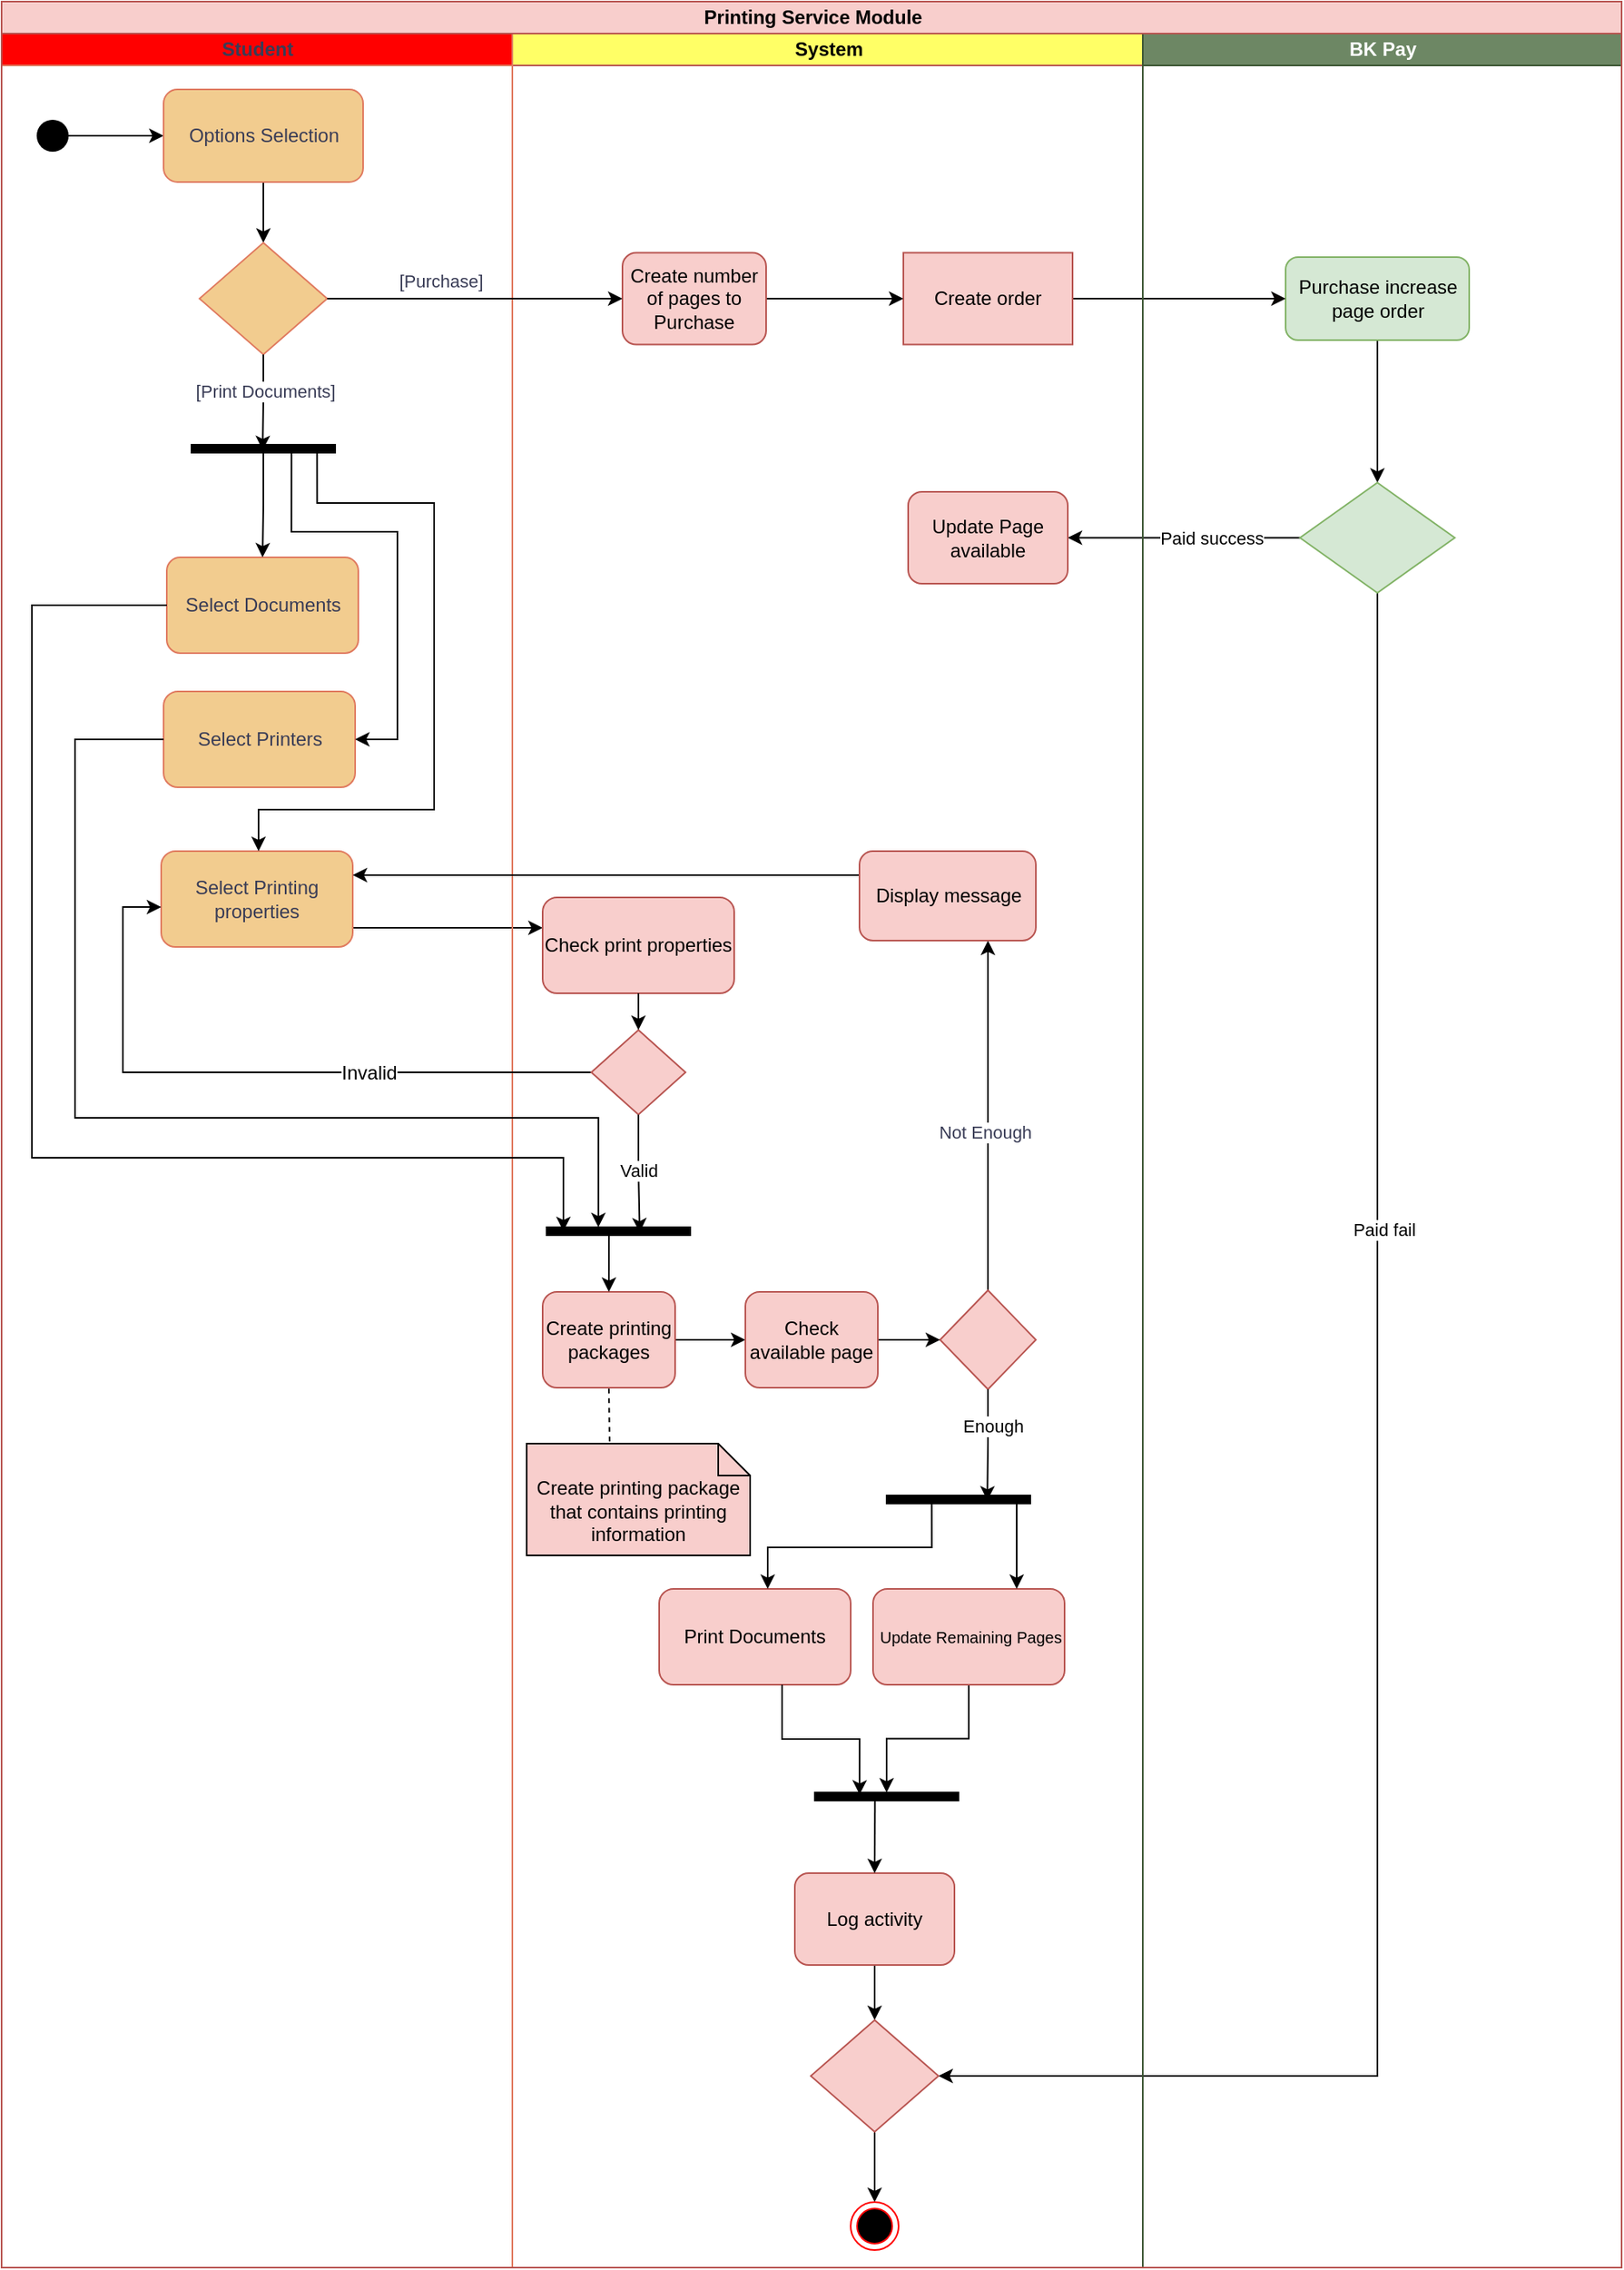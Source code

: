 <mxfile version="24.8.3">
  <diagram id="prtHgNgQTEPvFCAcTncT" name="Page-1">
    <mxGraphModel grid="0" page="1" gridSize="10" guides="1" tooltips="1" connect="1" arrows="1" fold="1" pageScale="1" pageWidth="1169" pageHeight="1654" math="0" shadow="0">
      <root>
        <mxCell id="0" />
        <mxCell id="1" parent="0" />
        <mxCell id="AN-kq-exyotqL5OQ-fnr-7" style="edgeStyle=orthogonalEdgeStyle;rounded=0;orthogonalLoop=1;jettySize=auto;html=1;entryX=0;entryY=0.5;entryDx=0;entryDy=0;" edge="1" parent="1" source="n9ktEe5yNUZy0bc-ptNR-20" target="n9ktEe5yNUZy0bc-ptNR-22">
          <mxGeometry relative="1" as="geometry" />
        </mxCell>
        <mxCell id="n9ktEe5yNUZy0bc-ptNR-20" value="" style="strokeWidth=2;html=1;shape=mxgraph.flowchart.start_2;whiteSpace=wrap;strokeColor=none;fontColor=#393C56;fillColor=#000000;" vertex="1" parent="1">
          <mxGeometry x="73" y="192" width="20" height="20" as="geometry" />
        </mxCell>
        <mxCell id="AN-kq-exyotqL5OQ-fnr-8" style="edgeStyle=orthogonalEdgeStyle;rounded=0;orthogonalLoop=1;jettySize=auto;html=1;entryX=0.5;entryY=0;entryDx=0;entryDy=0;" edge="1" parent="1" source="n9ktEe5yNUZy0bc-ptNR-22" target="n9ktEe5yNUZy0bc-ptNR-25">
          <mxGeometry relative="1" as="geometry" />
        </mxCell>
        <mxCell id="n9ktEe5yNUZy0bc-ptNR-22" value="Options Selection" style="rounded=1;whiteSpace=wrap;html=1;strokeColor=#E07A5F;fontColor=#393C56;fillColor=#F2CC8F;" vertex="1" parent="1">
          <mxGeometry x="152.5" y="173" width="125" height="58" as="geometry" />
        </mxCell>
        <mxCell id="n9ktEe5yNUZy0bc-ptNR-27" value="Select Documents" style="rounded=1;whiteSpace=wrap;html=1;fillColor=#F2CC8F;strokeColor=#E07A5F;fontColor=#393C56;arcSize=14;" vertex="1" parent="1">
          <mxGeometry x="154.5" y="466" width="120" height="60" as="geometry" />
        </mxCell>
        <mxCell id="H6BzWqApqqG7C8UaykM9-17" value="" style="edgeStyle=orthogonalEdgeStyle;rounded=0;orthogonalLoop=1;jettySize=auto;html=1;" edge="1" parent="1">
          <mxGeometry relative="1" as="geometry">
            <mxPoint x="271" y="698" as="sourcePoint" />
            <mxPoint x="390" y="698" as="targetPoint" />
            <Array as="points">
              <mxPoint x="300" y="698" />
              <mxPoint x="300" y="698" />
            </Array>
          </mxGeometry>
        </mxCell>
        <mxCell id="n9ktEe5yNUZy0bc-ptNR-47" value="Select Printing properties" style="rounded=1;whiteSpace=wrap;html=1;fillColor=#F2CC8F;strokeColor=#E07A5F;fontColor=#393C56;" vertex="1" parent="1">
          <mxGeometry x="151" y="650" width="120" height="60" as="geometry" />
        </mxCell>
        <mxCell id="n9ktEe5yNUZy0bc-ptNR-54" value="" style="edgeStyle=orthogonalEdgeStyle;rounded=0;orthogonalLoop=1;jettySize=auto;html=1;strokeColor=#000000;fontColor=#393C56;fillColor=#d5e8d4;strokeWidth=1;" edge="1" parent="1" source="n9ktEe5yNUZy0bc-ptNR-51" target="n9ktEe5yNUZy0bc-ptNR-53">
          <mxGeometry relative="1" as="geometry" />
        </mxCell>
        <mxCell id="n9ktEe5yNUZy0bc-ptNR-51" value="Purchase increase page order" style="rounded=1;whiteSpace=wrap;html=1;strokeColor=#82b366;fillColor=#d5e8d4;movable=1;resizable=1;rotatable=1;deletable=1;editable=1;locked=0;connectable=1;" vertex="1" parent="1">
          <mxGeometry x="855.5" y="278" width="115" height="52" as="geometry" />
        </mxCell>
        <mxCell id="n9ktEe5yNUZy0bc-ptNR-52" value="" style="edgeStyle=orthogonalEdgeStyle;rounded=0;orthogonalLoop=1;jettySize=auto;html=1;strokeColor=#0A0604;fontColor=#393C56;fillColor=#f8cecc;entryX=0;entryY=0.5;entryDx=0;entryDy=0;strokeWidth=1;exitX=1;exitY=0.5;exitDx=0;exitDy=0;" edge="1" parent="1" source="n9ktEe5yNUZy0bc-ptNR-39" target="n9ktEe5yNUZy0bc-ptNR-51">
          <mxGeometry relative="1" as="geometry">
            <mxPoint x="584" y="383" as="sourcePoint" />
          </mxGeometry>
        </mxCell>
        <mxCell id="b3z0fCEWwH0nH7quRvht-1" style="edgeStyle=orthogonalEdgeStyle;rounded=0;orthogonalLoop=1;jettySize=auto;html=1;exitX=0;exitY=0.5;exitDx=0;exitDy=0;entryX=1;entryY=0.5;entryDx=0;entryDy=0;" edge="1" parent="1" source="n9ktEe5yNUZy0bc-ptNR-53" target="n9ktEe5yNUZy0bc-ptNR-57">
          <mxGeometry relative="1" as="geometry" />
        </mxCell>
        <mxCell id="b3z0fCEWwH0nH7quRvht-2" value="Paid success" style="edgeLabel;html=1;align=center;verticalAlign=middle;resizable=0;points=[];" vertex="1" connectable="0" parent="b3z0fCEWwH0nH7quRvht-1">
          <mxGeometry x="-0.05" relative="1" as="geometry">
            <mxPoint x="13" as="offset" />
          </mxGeometry>
        </mxCell>
        <mxCell id="b3z0fCEWwH0nH7quRvht-40" style="edgeStyle=orthogonalEdgeStyle;rounded=0;orthogonalLoop=1;jettySize=auto;html=1;exitX=0.5;exitY=1;exitDx=0;exitDy=0;entryX=1;entryY=0.5;entryDx=0;entryDy=0;" edge="1" parent="1" source="n9ktEe5yNUZy0bc-ptNR-53" target="n9ktEe5yNUZy0bc-ptNR-129">
          <mxGeometry relative="1" as="geometry" />
        </mxCell>
        <mxCell id="b3z0fCEWwH0nH7quRvht-41" value="Paid fail" style="edgeLabel;html=1;align=center;verticalAlign=middle;resizable=0;points=[];" connectable="0" vertex="1" parent="b3z0fCEWwH0nH7quRvht-40">
          <mxGeometry x="-0.339" y="4" relative="1" as="geometry">
            <mxPoint as="offset" />
          </mxGeometry>
        </mxCell>
        <mxCell id="n9ktEe5yNUZy0bc-ptNR-53" value="" style="rhombus;whiteSpace=wrap;html=1;strokeColor=#82b366;fillColor=#d5e8d4;" vertex="1" parent="1">
          <mxGeometry x="864.5" y="419.25" width="97" height="69" as="geometry" />
        </mxCell>
        <mxCell id="n9ktEe5yNUZy0bc-ptNR-9" value="System" style="swimlane;startSize=20;html=1;labelBackgroundColor=none;fillColor=#FFFF66;strokeColor=#b85450;movable=1;resizable=1;rotatable=1;deletable=1;editable=1;locked=0;connectable=1;" vertex="1" parent="1">
          <mxGeometry x="371" y="138" width="395" height="1399" as="geometry" />
        </mxCell>
        <mxCell id="n9ktEe5yNUZy0bc-ptNR-10" value="BK Pay" style="swimlane;startSize=20;html=1;labelBackgroundColor=none;fillColor=#6d8764;strokeColor=#3A5431;fontColor=#ffffff;movable=0;resizable=0;rotatable=0;deletable=0;editable=0;locked=1;connectable=0;" vertex="1" parent="1">
          <mxGeometry x="766" y="138" width="300" height="1399" as="geometry" />
        </mxCell>
        <mxCell id="n9ktEe5yNUZy0bc-ptNR-8" value="Student" style="swimlane;startSize=20;html=1;labelBackgroundColor=none;fillColor=#FF0000;strokeColor=#E07A5F;fontColor=#393C56;movable=0;resizable=0;rotatable=0;deletable=0;editable=0;locked=1;connectable=0;" vertex="1" parent="1">
          <mxGeometry x="51" y="138" width="320" height="1399" as="geometry" />
        </mxCell>
        <mxCell id="n9ktEe5yNUZy0bc-ptNR-7" value="Printing Service Module" style="swimlane;childLayout=stackLayout;resizeParent=1;resizeParentMax=0;startSize=20;html=1;labelBackgroundColor=none;fillColor=#f8cecc;strokeColor=#b85450;movable=0;resizable=0;rotatable=0;deletable=0;editable=0;locked=1;connectable=0;container=0;" vertex="1" parent="1">
          <mxGeometry x="51" y="118" width="1015" height="1419" as="geometry" />
        </mxCell>
        <mxCell id="n9ktEe5yNUZy0bc-ptNR-57" value="Update Page available" style="rounded=1;whiteSpace=wrap;html=1;strokeColor=#b85450;fillColor=#f8cecc;movable=1;resizable=1;rotatable=1;deletable=1;editable=1;locked=0;connectable=1;" vertex="1" parent="1">
          <mxGeometry x="619" y="425" width="100" height="57.5" as="geometry" />
        </mxCell>
        <mxCell id="n9ktEe5yNUZy0bc-ptNR-39" value="Create order" style="rounded=0;whiteSpace=wrap;html=1;strokeColor=#b85450;fillColor=#f8cecc;movable=1;resizable=1;rotatable=1;deletable=1;editable=1;locked=0;connectable=1;" vertex="1" parent="1">
          <mxGeometry x="616" y="275.25" width="106" height="57.5" as="geometry" />
        </mxCell>
        <mxCell id="n9ktEe5yNUZy0bc-ptNR-40" value="" style="edgeStyle=orthogonalEdgeStyle;rounded=0;orthogonalLoop=1;jettySize=auto;html=1;strokeColor=#000000;fontColor=#393C56;fillColor=#F2CC8F;strokeWidth=1;" edge="1" parent="1" source="n9ktEe5yNUZy0bc-ptNR-29" target="n9ktEe5yNUZy0bc-ptNR-39">
          <mxGeometry relative="1" as="geometry" />
        </mxCell>
        <mxCell id="n9ktEe5yNUZy0bc-ptNR-29" value="Create number of pages to Purchase" style="rounded=1;whiteSpace=wrap;html=1;fillColor=#f8cecc;strokeColor=#b85450;movable=1;resizable=1;rotatable=1;deletable=1;editable=1;locked=0;connectable=1;" vertex="1" parent="1">
          <mxGeometry x="440" y="275.25" width="90" height="57.5" as="geometry" />
        </mxCell>
        <mxCell id="H6BzWqApqqG7C8UaykM9-31" value="" style="edgeStyle=orthogonalEdgeStyle;rounded=0;orthogonalLoop=1;jettySize=auto;html=1;" edge="1" parent="1" source="n9ktEe5yNUZy0bc-ptNR-82" target="n9ktEe5yNUZy0bc-ptNR-129">
          <mxGeometry relative="1" as="geometry" />
        </mxCell>
        <mxCell id="n9ktEe5yNUZy0bc-ptNR-82" value="Log activity" style="rounded=1;whiteSpace=wrap;html=1;strokeColor=#b85450;fillColor=#f8cecc;movable=1;resizable=1;rotatable=1;deletable=1;editable=1;locked=0;connectable=1;" vertex="1" parent="1">
          <mxGeometry x="548" y="1290" width="100" height="57.5" as="geometry" />
        </mxCell>
        <mxCell id="n9ktEe5yNUZy0bc-ptNR-88" value="Check print properties" style="whiteSpace=wrap;html=1;fillColor=#f8cecc;strokeColor=#b85450;rounded=1;" vertex="1" parent="1">
          <mxGeometry x="390" y="679" width="120" height="60" as="geometry" />
        </mxCell>
        <mxCell id="b3z0fCEWwH0nH7quRvht-15" style="edgeStyle=orthogonalEdgeStyle;rounded=0;orthogonalLoop=1;jettySize=auto;html=1;exitX=0;exitY=0.5;exitDx=0;exitDy=0;" edge="1" parent="1" source="n9ktEe5yNUZy0bc-ptNR-90" target="n9ktEe5yNUZy0bc-ptNR-47">
          <mxGeometry relative="1" as="geometry">
            <Array as="points">
              <mxPoint x="127" y="789" />
              <mxPoint x="127" y="685" />
            </Array>
          </mxGeometry>
        </mxCell>
        <mxCell id="b3z0fCEWwH0nH7quRvht-18" value="&lt;font style=&quot;font-size: 12px;&quot;&gt;Invalid&lt;/font&gt;" style="edgeLabel;html=1;align=center;verticalAlign=middle;resizable=0;points=[];" connectable="0" vertex="1" parent="b3z0fCEWwH0nH7quRvht-15">
          <mxGeometry x="-0.708" y="1" relative="1" as="geometry">
            <mxPoint x="-78" y="-1" as="offset" />
          </mxGeometry>
        </mxCell>
        <mxCell id="n9ktEe5yNUZy0bc-ptNR-90" value="" style="rhombus;whiteSpace=wrap;html=1;strokeColor=#b85450;fillColor=#f8cecc;" vertex="1" parent="1">
          <mxGeometry x="420.5" y="762" width="59" height="53" as="geometry" />
        </mxCell>
        <mxCell id="b3z0fCEWwH0nH7quRvht-12" value="" style="edgeStyle=orthogonalEdgeStyle;rounded=0;orthogonalLoop=1;jettySize=auto;html=1;entryX=0;entryY=0.5;entryDx=0;entryDy=0;" edge="1" parent="1" source="n9ktEe5yNUZy0bc-ptNR-104" target="H6BzWqApqqG7C8UaykM9-9">
          <mxGeometry relative="1" as="geometry" />
        </mxCell>
        <mxCell id="n9ktEe5yNUZy0bc-ptNR-110" value="" style="edgeStyle=orthogonalEdgeStyle;rounded=0;orthogonalLoop=1;jettySize=auto;html=1;strokeColor=#000000;fontColor=#393C56;fillColor=#f8cecc;strokeWidth=1;exitX=0.5;exitY=0;exitDx=0;exitDy=0;" edge="1" parent="1" source="n9ktEe5yNUZy0bc-ptNR-107" target="n9ktEe5yNUZy0bc-ptNR-109">
          <mxGeometry relative="1" as="geometry">
            <Array as="points">
              <mxPoint x="669" y="763" />
              <mxPoint x="669" y="763" />
            </Array>
          </mxGeometry>
        </mxCell>
        <mxCell id="n9ktEe5yNUZy0bc-ptNR-112" value="Not Enough" style="edgeLabel;html=1;align=center;verticalAlign=middle;resizable=0;points=[];strokeColor=#E07A5F;fontColor=#393C56;fillColor=#F2CC8F;" connectable="0" vertex="1" parent="n9ktEe5yNUZy0bc-ptNR-110">
          <mxGeometry x="-0.098" y="2" relative="1" as="geometry">
            <mxPoint as="offset" />
          </mxGeometry>
        </mxCell>
        <mxCell id="n9ktEe5yNUZy0bc-ptNR-107" value="" style="rhombus;whiteSpace=wrap;html=1;strokeColor=#b85450;fillColor=#f8cecc;" vertex="1" parent="1">
          <mxGeometry x="639" y="925" width="60" height="62" as="geometry" />
        </mxCell>
        <mxCell id="H6BzWqApqqG7C8UaykM9-18" style="edgeStyle=orthogonalEdgeStyle;rounded=0;orthogonalLoop=1;jettySize=auto;html=1;entryX=1;entryY=0.25;entryDx=0;entryDy=0;" edge="1" parent="1" source="n9ktEe5yNUZy0bc-ptNR-109" target="n9ktEe5yNUZy0bc-ptNR-47">
          <mxGeometry relative="1" as="geometry">
            <Array as="points">
              <mxPoint x="512" y="665" />
              <mxPoint x="512" y="665" />
            </Array>
          </mxGeometry>
        </mxCell>
        <mxCell id="n9ktEe5yNUZy0bc-ptNR-109" value="Display message" style="rounded=1;whiteSpace=wrap;html=1;fillColor=#f8cecc;strokeColor=#b85450;" vertex="1" parent="1">
          <mxGeometry x="588.5" y="650" width="110.5" height="56" as="geometry" />
        </mxCell>
        <mxCell id="H6BzWqApqqG7C8UaykM9-32" value="" style="edgeStyle=orthogonalEdgeStyle;rounded=0;orthogonalLoop=1;jettySize=auto;html=1;" edge="1" parent="1" source="n9ktEe5yNUZy0bc-ptNR-129" target="H6BzWqApqqG7C8UaykM9-27">
          <mxGeometry relative="1" as="geometry" />
        </mxCell>
        <mxCell id="n9ktEe5yNUZy0bc-ptNR-129" value="" style="rhombus;whiteSpace=wrap;html=1;strokeColor=#b85450;fillColor=#f8cecc;" vertex="1" parent="1">
          <mxGeometry x="558" y="1382" width="80" height="70" as="geometry" />
        </mxCell>
        <mxCell id="n9ktEe5yNUZy0bc-ptNR-113" value="Print Documents" style="rounded=1;whiteSpace=wrap;html=1;fillColor=#f8cecc;strokeColor=#b85450;" vertex="1" parent="1">
          <mxGeometry x="463" y="1112" width="120" height="60" as="geometry" />
        </mxCell>
        <mxCell id="n9ktEe5yNUZy0bc-ptNR-25" value="" style="rhombus;whiteSpace=wrap;html=1;strokeColor=#E07A5F;fontColor=#393C56;fillColor=#F2CC8F;" vertex="1" parent="1">
          <mxGeometry x="175" y="269" width="80" height="70" as="geometry" />
        </mxCell>
        <mxCell id="b3z0fCEWwH0nH7quRvht-38" value="" style="edgeStyle=orthogonalEdgeStyle;rounded=0;orthogonalLoop=1;jettySize=auto;html=1;" edge="1" parent="1" source="66kOjhKlg9QzN3IeVTge-13" target="b3z0fCEWwH0nH7quRvht-26">
          <mxGeometry relative="1" as="geometry" />
        </mxCell>
        <mxCell id="66kOjhKlg9QzN3IeVTge-13" value="&lt;p style=&quot;line-height: 100%;&quot;&gt;&lt;font style=&quot;font-size: 10px;&quot;&gt;&amp;nbsp;Update Remaining Pages&lt;/font&gt;&lt;/p&gt;" style="rounded=1;whiteSpace=wrap;html=1;fontFamily=Helvetica;fontSize=11;labelBackgroundColor=none;fillColor=#f8cecc;strokeColor=#b85450;verticalAlign=middle;" vertex="1" parent="1">
          <mxGeometry x="597" y="1112" width="120" height="60" as="geometry" />
        </mxCell>
        <mxCell id="n9ktEe5yNUZy0bc-ptNR-45" value="Select Printers" style="rounded=1;whiteSpace=wrap;html=1;fillColor=#F2CC8F;strokeColor=#E07A5F;fontColor=#393C56;" vertex="1" parent="1">
          <mxGeometry x="152.5" y="550" width="120" height="60" as="geometry" />
        </mxCell>
        <mxCell id="n9ktEe5yNUZy0bc-ptNR-104" value="Create printing packages" style="rounded=1;whiteSpace=wrap;html=1;fillColor=#f8cecc;strokeColor=#b85450;" vertex="1" parent="1">
          <mxGeometry x="390" y="926" width="83" height="60" as="geometry" />
        </mxCell>
        <mxCell id="HC6WTdqTUnvUWUWs_5I_-8" value="" style="html=1;points=[];perimeter=orthogonalPerimeter;fillColor=strokeColor;rotation=90;" vertex="1" parent="1">
          <mxGeometry x="435" y="843" width="5" height="90" as="geometry" />
        </mxCell>
        <mxCell id="b3z0fCEWwH0nH7quRvht-25" style="edgeStyle=orthogonalEdgeStyle;rounded=0;orthogonalLoop=1;jettySize=auto;html=1;exitX=0.5;exitY=1;exitDx=0;exitDy=0;" edge="1" parent="1" source="66kOjhKlg9QzN3IeVTge-13" target="66kOjhKlg9QzN3IeVTge-13">
          <mxGeometry relative="1" as="geometry" />
        </mxCell>
        <mxCell id="b3z0fCEWwH0nH7quRvht-26" value="" style="html=1;points=[];perimeter=orthogonalPerimeter;fillColor=strokeColor;rotation=90;" vertex="1" parent="1">
          <mxGeometry x="603" y="1197" width="5" height="90" as="geometry" />
        </mxCell>
        <mxCell id="b3z0fCEWwH0nH7quRvht-27" style="edgeStyle=orthogonalEdgeStyle;rounded=0;orthogonalLoop=1;jettySize=auto;html=1;exitX=0.5;exitY=1;exitDx=0;exitDy=0;entryX=0.63;entryY=0.299;entryDx=0;entryDy=0;entryPerimeter=0;" edge="1" parent="1" source="n9ktEe5yNUZy0bc-ptNR-107" target="lNycp6lvrUIBZqgX708--5">
          <mxGeometry relative="1" as="geometry">
            <mxPoint x="623" y="1049" as="targetPoint" />
          </mxGeometry>
        </mxCell>
        <mxCell id="b3z0fCEWwH0nH7quRvht-28" value="Enough" style="edgeLabel;html=1;align=center;verticalAlign=middle;resizable=0;points=[];" vertex="1" connectable="0" parent="b3z0fCEWwH0nH7quRvht-27">
          <mxGeometry x="-0.316" y="3" relative="1" as="geometry">
            <mxPoint y="-1" as="offset" />
          </mxGeometry>
        </mxCell>
        <mxCell id="lNycp6lvrUIBZqgX708--2" style="edgeStyle=orthogonalEdgeStyle;rounded=0;orthogonalLoop=1;jettySize=auto;html=1;" edge="1" parent="1" source="lNycp6lvrUIBZqgX708--1" target="n9ktEe5yNUZy0bc-ptNR-27">
          <mxGeometry relative="1" as="geometry" />
        </mxCell>
        <mxCell id="lNycp6lvrUIBZqgX708--3" style="edgeStyle=orthogonalEdgeStyle;rounded=0;orthogonalLoop=1;jettySize=auto;html=1;entryX=1;entryY=0.5;entryDx=0;entryDy=0;exitX=0.645;exitY=0.304;exitDx=0;exitDy=0;exitPerimeter=0;" edge="1" parent="1" source="lNycp6lvrUIBZqgX708--1" target="n9ktEe5yNUZy0bc-ptNR-45">
          <mxGeometry relative="1" as="geometry">
            <Array as="points">
              <mxPoint x="233" y="450" />
              <mxPoint x="299" y="450" />
              <mxPoint x="299" y="580" />
            </Array>
          </mxGeometry>
        </mxCell>
        <mxCell id="lNycp6lvrUIBZqgX708--4" style="edgeStyle=orthogonalEdgeStyle;rounded=0;orthogonalLoop=1;jettySize=auto;html=1;exitX=0.314;exitY=0.126;exitDx=0;exitDy=0;exitPerimeter=0;" edge="1" parent="1" source="lNycp6lvrUIBZqgX708--1" target="n9ktEe5yNUZy0bc-ptNR-47">
          <mxGeometry relative="1" as="geometry">
            <mxPoint x="246" y="424" as="sourcePoint" />
            <Array as="points">
              <mxPoint x="249" y="432" />
              <mxPoint x="322" y="432" />
              <mxPoint x="322" y="624" />
              <mxPoint x="212" y="624" />
            </Array>
          </mxGeometry>
        </mxCell>
        <mxCell id="lNycp6lvrUIBZqgX708--1" value="" style="html=1;points=[];perimeter=orthogonalPerimeter;fillColor=strokeColor;rotation=90;" vertex="1" parent="1">
          <mxGeometry x="212.5" y="353" width="5" height="90" as="geometry" />
        </mxCell>
        <mxCell id="lNycp6lvrUIBZqgX708--6" style="edgeStyle=orthogonalEdgeStyle;rounded=0;orthogonalLoop=1;jettySize=auto;html=1;entryX=0.75;entryY=0;entryDx=0;entryDy=0;" edge="1" parent="1" source="lNycp6lvrUIBZqgX708--5" target="66kOjhKlg9QzN3IeVTge-13">
          <mxGeometry relative="1" as="geometry">
            <Array as="points">
              <mxPoint x="651" y="1091" />
              <mxPoint x="651" y="1091" />
            </Array>
          </mxGeometry>
        </mxCell>
        <mxCell id="lNycp6lvrUIBZqgX708--5" value="" style="html=1;points=[];perimeter=orthogonalPerimeter;fillColor=strokeColor;rotation=90;" vertex="1" parent="1">
          <mxGeometry x="648" y="1011" width="5" height="90" as="geometry" />
        </mxCell>
        <mxCell id="H6BzWqApqqG7C8UaykM9-2" style="edgeStyle=orthogonalEdgeStyle;rounded=0;orthogonalLoop=1;jettySize=auto;html=1;entryX=0.674;entryY=0.505;entryDx=0;entryDy=0;exitX=0.5;exitY=1;exitDx=0;exitDy=0;entryPerimeter=0;" edge="1" parent="1" source="n9ktEe5yNUZy0bc-ptNR-25" target="lNycp6lvrUIBZqgX708--1">
          <mxGeometry relative="1" as="geometry">
            <mxPoint x="214.08" y="345" as="sourcePoint" />
            <mxPoint x="214.08" y="383" as="targetPoint" />
          </mxGeometry>
        </mxCell>
        <mxCell id="H6BzWqApqqG7C8UaykM9-5" value="&lt;span style=&quot;color: rgb(57, 60, 86);&quot;&gt;[Print Documents]&lt;/span&gt;" style="edgeLabel;html=1;align=center;verticalAlign=middle;resizable=0;points=[];" connectable="0" vertex="1" parent="H6BzWqApqqG7C8UaykM9-2">
          <mxGeometry x="-0.246" y="1" relative="1" as="geometry">
            <mxPoint as="offset" />
          </mxGeometry>
        </mxCell>
        <mxCell id="H6BzWqApqqG7C8UaykM9-3" value="[Purchase]" style="edgeLabel;html=1;align=center;verticalAlign=middle;resizable=0;points=[];strokeColor=#E07A5F;fontColor=#393C56;fillColor=#F2CC8F;" connectable="0" vertex="1" parent="1">
          <mxGeometry x="326.003" y="293" as="geometry" />
        </mxCell>
        <mxCell id="H6BzWqApqqG7C8UaykM9-4" style="edgeStyle=orthogonalEdgeStyle;rounded=0;orthogonalLoop=1;jettySize=auto;html=1;entryX=0;entryY=0.5;entryDx=0;entryDy=0;exitX=1;exitY=0.5;exitDx=0;exitDy=0;" edge="1" parent="1" source="n9ktEe5yNUZy0bc-ptNR-25" target="n9ktEe5yNUZy0bc-ptNR-29">
          <mxGeometry relative="1" as="geometry">
            <mxPoint x="225" y="241" as="sourcePoint" />
            <mxPoint x="225" y="279" as="targetPoint" />
          </mxGeometry>
        </mxCell>
        <mxCell id="H6BzWqApqqG7C8UaykM9-16" value="" style="edgeStyle=orthogonalEdgeStyle;rounded=0;orthogonalLoop=1;jettySize=auto;html=1;" edge="1" parent="1" source="H6BzWqApqqG7C8UaykM9-9" target="n9ktEe5yNUZy0bc-ptNR-107">
          <mxGeometry relative="1" as="geometry" />
        </mxCell>
        <mxCell id="H6BzWqApqqG7C8UaykM9-9" value="Check available page" style="rounded=1;whiteSpace=wrap;html=1;fillColor=#f8cecc;strokeColor=#b85450;" vertex="1" parent="1">
          <mxGeometry x="517" y="926" width="83" height="60" as="geometry" />
        </mxCell>
        <mxCell id="H6BzWqApqqG7C8UaykM9-10" value="" style="edgeStyle=orthogonalEdgeStyle;rounded=0;orthogonalLoop=1;jettySize=auto;html=1;strokeColor=#000000;fontColor=#393C56;fillColor=#d5e8d4;strokeWidth=1;entryX=0.5;entryY=0;entryDx=0;entryDy=0;exitX=0.5;exitY=1;exitDx=0;exitDy=0;" edge="1" parent="1" source="n9ktEe5yNUZy0bc-ptNR-88" target="n9ktEe5yNUZy0bc-ptNR-90">
          <mxGeometry relative="1" as="geometry">
            <mxPoint x="458.58" y="530" as="sourcePoint" />
            <mxPoint x="458.58" y="619" as="targetPoint" />
          </mxGeometry>
        </mxCell>
        <mxCell id="H6BzWqApqqG7C8UaykM9-11" value="" style="edgeStyle=orthogonalEdgeStyle;rounded=0;orthogonalLoop=1;jettySize=auto;html=1;strokeColor=#000000;fontColor=#393C56;fillColor=#d5e8d4;strokeWidth=1;entryX=0.652;entryY=0.352;entryDx=0;entryDy=0;exitX=0.5;exitY=1;exitDx=0;exitDy=0;entryPerimeter=0;" edge="1" parent="1" source="n9ktEe5yNUZy0bc-ptNR-90" target="HC6WTdqTUnvUWUWs_5I_-8">
          <mxGeometry relative="1" as="geometry">
            <mxPoint x="444" y="832" as="sourcePoint" />
            <mxPoint x="444" y="879" as="targetPoint" />
          </mxGeometry>
        </mxCell>
        <mxCell id="H6BzWqApqqG7C8UaykM9-12" value="Valid" style="edgeLabel;html=1;align=center;verticalAlign=middle;resizable=0;points=[];" connectable="0" vertex="1" parent="H6BzWqApqqG7C8UaykM9-11">
          <mxGeometry x="-0.189" relative="1" as="geometry">
            <mxPoint y="5" as="offset" />
          </mxGeometry>
        </mxCell>
        <mxCell id="H6BzWqApqqG7C8UaykM9-13" style="edgeStyle=orthogonalEdgeStyle;rounded=0;orthogonalLoop=1;jettySize=auto;html=1;exitX=0;exitY=0.5;exitDx=0;exitDy=0;" edge="1" parent="1" source="n9ktEe5yNUZy0bc-ptNR-27">
          <mxGeometry relative="1" as="geometry">
            <mxPoint x="100" y="422.25" as="sourcePoint" />
            <mxPoint x="403" y="888" as="targetPoint" />
            <Array as="points">
              <mxPoint x="70" y="496" />
              <mxPoint x="70" y="842" />
              <mxPoint x="403" y="842" />
              <mxPoint x="403" y="886" />
            </Array>
          </mxGeometry>
        </mxCell>
        <mxCell id="H6BzWqApqqG7C8UaykM9-14" style="edgeStyle=orthogonalEdgeStyle;rounded=0;orthogonalLoop=1;jettySize=auto;html=1;exitX=0;exitY=0.5;exitDx=0;exitDy=0;entryX=0.007;entryY=0.64;entryDx=0;entryDy=0;entryPerimeter=0;" edge="1" parent="1" source="n9ktEe5yNUZy0bc-ptNR-45" target="HC6WTdqTUnvUWUWs_5I_-8">
          <mxGeometry relative="1" as="geometry">
            <mxPoint x="109" y="576" as="sourcePoint" />
            <mxPoint x="109" y="642" as="targetPoint" />
            <Array as="points">
              <mxPoint x="97" y="580" />
              <mxPoint x="97" y="817" />
              <mxPoint x="425" y="817" />
            </Array>
          </mxGeometry>
        </mxCell>
        <mxCell id="H6BzWqApqqG7C8UaykM9-15" value="" style="endArrow=classic;html=1;rounded=0;exitX=0.156;exitY=0.566;exitDx=0;exitDy=0;exitPerimeter=0;entryX=0.5;entryY=0;entryDx=0;entryDy=0;" edge="1" parent="1" source="HC6WTdqTUnvUWUWs_5I_-8" target="n9ktEe5yNUZy0bc-ptNR-104">
          <mxGeometry width="50" height="50" relative="1" as="geometry">
            <mxPoint x="196" y="1000" as="sourcePoint" />
            <mxPoint x="246" y="950" as="targetPoint" />
          </mxGeometry>
        </mxCell>
        <mxCell id="H6BzWqApqqG7C8UaykM9-19" style="edgeStyle=orthogonalEdgeStyle;rounded=0;orthogonalLoop=1;jettySize=auto;html=1;exitX=0.926;exitY=0.686;exitDx=0;exitDy=0;exitPerimeter=0;" edge="1" parent="1" source="lNycp6lvrUIBZqgX708--5">
          <mxGeometry relative="1" as="geometry">
            <mxPoint x="635" y="1068" as="sourcePoint" />
            <mxPoint x="531" y="1112" as="targetPoint" />
            <Array as="points">
              <mxPoint x="634" y="1086" />
              <mxPoint x="531" y="1086" />
              <mxPoint x="531" y="1112" />
            </Array>
          </mxGeometry>
        </mxCell>
        <mxCell id="H6BzWqApqqG7C8UaykM9-26" style="edgeStyle=orthogonalEdgeStyle;rounded=0;orthogonalLoop=1;jettySize=auto;html=1;entryX=0.259;entryY=0.688;entryDx=0;entryDy=0;entryPerimeter=0;" edge="1" parent="1" source="n9ktEe5yNUZy0bc-ptNR-113" target="b3z0fCEWwH0nH7quRvht-26">
          <mxGeometry relative="1" as="geometry">
            <mxPoint x="540" y="1184" as="sourcePoint" />
            <mxPoint x="387.5" y="1262" as="targetPoint" />
            <Array as="points">
              <mxPoint x="540" y="1206" />
              <mxPoint x="589" y="1206" />
            </Array>
          </mxGeometry>
        </mxCell>
        <mxCell id="H6BzWqApqqG7C8UaykM9-27" value="" style="ellipse;html=1;shape=endState;fillColor=#000000;strokeColor=#ff0000;" vertex="1" parent="1">
          <mxGeometry x="583" y="1496" width="30" height="30" as="geometry" />
        </mxCell>
        <mxCell id="H6BzWqApqqG7C8UaykM9-35" value="" style="endArrow=classic;html=1;rounded=0;exitX=0.911;exitY=0.581;exitDx=0;exitDy=0;exitPerimeter=0;entryX=0.5;entryY=0;entryDx=0;entryDy=0;" edge="1" parent="1" source="b3z0fCEWwH0nH7quRvht-26" target="n9ktEe5yNUZy0bc-ptNR-82">
          <mxGeometry width="50" height="50" relative="1" as="geometry">
            <mxPoint x="463" y="1379" as="sourcePoint" />
            <mxPoint x="513" y="1329" as="targetPoint" />
          </mxGeometry>
        </mxCell>
        <mxCell id="H6BzWqApqqG7C8UaykM9-37" value="&lt;br&gt;Create printing package that contains printing information" style="shape=note;size=20;whiteSpace=wrap;html=1;fillColor=#F8CECC;" vertex="1" parent="1">
          <mxGeometry x="380" y="1021" width="140" height="70" as="geometry" />
        </mxCell>
        <mxCell id="H6BzWqApqqG7C8UaykM9-44" value="" style="endArrow=none;dashed=1;html=1;rounded=0;entryX=0.5;entryY=1;entryDx=0;entryDy=0;exitX=0.371;exitY=-0.02;exitDx=0;exitDy=0;exitPerimeter=0;" edge="1" parent="1" source="H6BzWqApqqG7C8UaykM9-37" target="n9ktEe5yNUZy0bc-ptNR-104">
          <mxGeometry width="50" height="50" relative="1" as="geometry">
            <mxPoint x="266" y="1033" as="sourcePoint" />
            <mxPoint x="316" y="983" as="targetPoint" />
          </mxGeometry>
        </mxCell>
      </root>
    </mxGraphModel>
  </diagram>
</mxfile>

